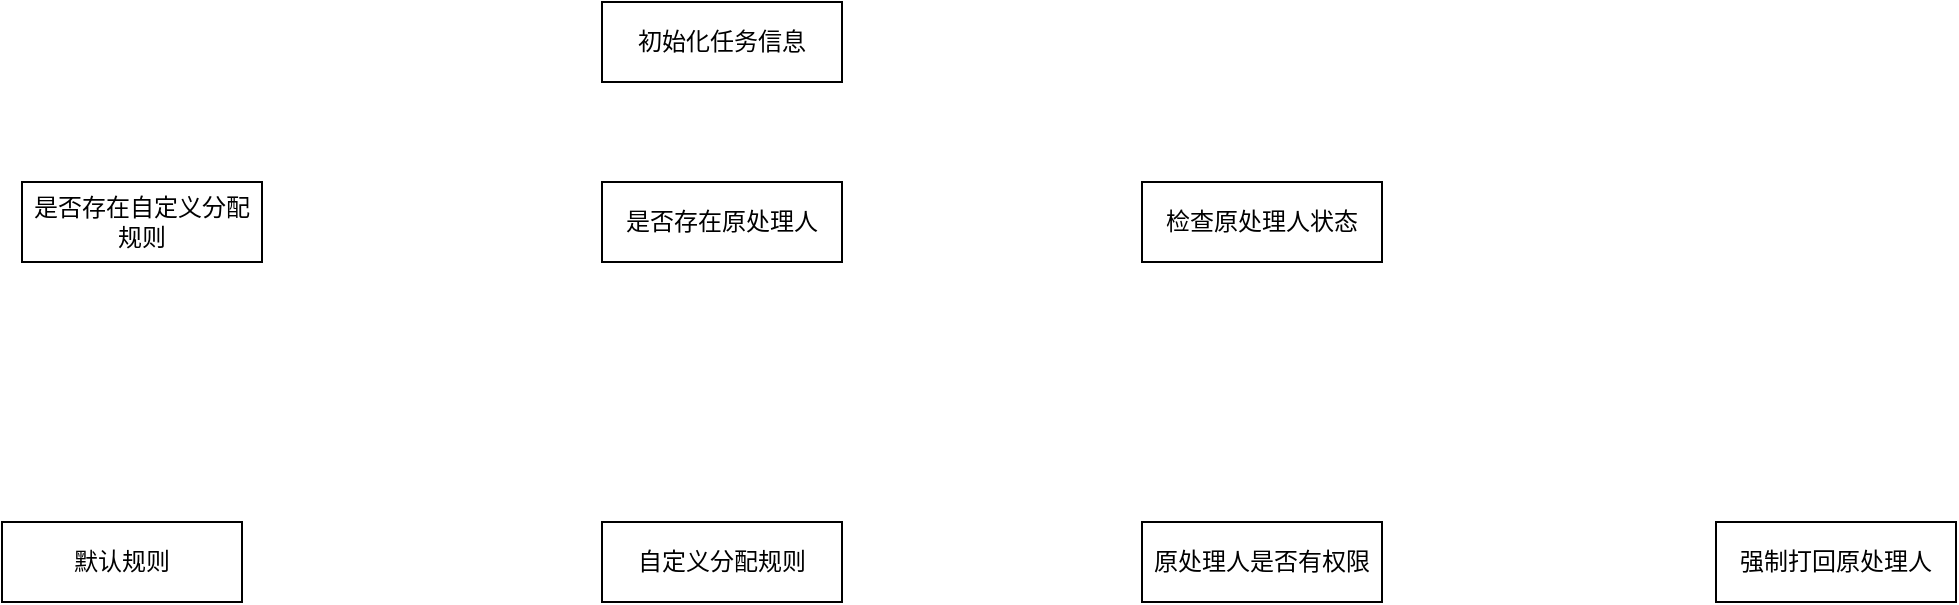 <mxfile version="16.2.2" type="github">
  <diagram id="ewYeJqe1ELkFIQul4Wk6" name="第 1 页">
    <mxGraphModel dx="1849" dy="705" grid="1" gridSize="10" guides="1" tooltips="1" connect="1" arrows="1" fold="1" page="1" pageScale="1" pageWidth="827" pageHeight="1169" math="0" shadow="0">
      <root>
        <mxCell id="0" />
        <mxCell id="1" parent="0" />
        <mxCell id="upmfQAJAK3JVknnhwCSS-1" value="初始化任务信息" style="rounded=0;whiteSpace=wrap;html=1;" vertex="1" parent="1">
          <mxGeometry x="270" y="140" width="120" height="40" as="geometry" />
        </mxCell>
        <mxCell id="upmfQAJAK3JVknnhwCSS-2" value="是否存在原处理人" style="rounded=0;whiteSpace=wrap;html=1;" vertex="1" parent="1">
          <mxGeometry x="270" y="230" width="120" height="40" as="geometry" />
        </mxCell>
        <mxCell id="upmfQAJAK3JVknnhwCSS-3" value="是否存在自定义分配规则" style="rounded=0;whiteSpace=wrap;html=1;" vertex="1" parent="1">
          <mxGeometry x="-20" y="230" width="120" height="40" as="geometry" />
        </mxCell>
        <mxCell id="upmfQAJAK3JVknnhwCSS-4" value="自定义分配规则" style="rounded=0;whiteSpace=wrap;html=1;" vertex="1" parent="1">
          <mxGeometry x="270" y="400" width="120" height="40" as="geometry" />
        </mxCell>
        <mxCell id="upmfQAJAK3JVknnhwCSS-5" value="默认规则" style="rounded=0;whiteSpace=wrap;html=1;" vertex="1" parent="1">
          <mxGeometry x="-30" y="400" width="120" height="40" as="geometry" />
        </mxCell>
        <mxCell id="upmfQAJAK3JVknnhwCSS-6" value="检查原处理人状态" style="rounded=0;whiteSpace=wrap;html=1;" vertex="1" parent="1">
          <mxGeometry x="540" y="230" width="120" height="40" as="geometry" />
        </mxCell>
        <mxCell id="upmfQAJAK3JVknnhwCSS-7" value="强制打回原处理人" style="rounded=0;whiteSpace=wrap;html=1;" vertex="1" parent="1">
          <mxGeometry x="827" y="400" width="120" height="40" as="geometry" />
        </mxCell>
        <mxCell id="upmfQAJAK3JVknnhwCSS-8" value="原处理人是否有权限" style="rounded=0;whiteSpace=wrap;html=1;" vertex="1" parent="1">
          <mxGeometry x="540" y="400" width="120" height="40" as="geometry" />
        </mxCell>
      </root>
    </mxGraphModel>
  </diagram>
</mxfile>
